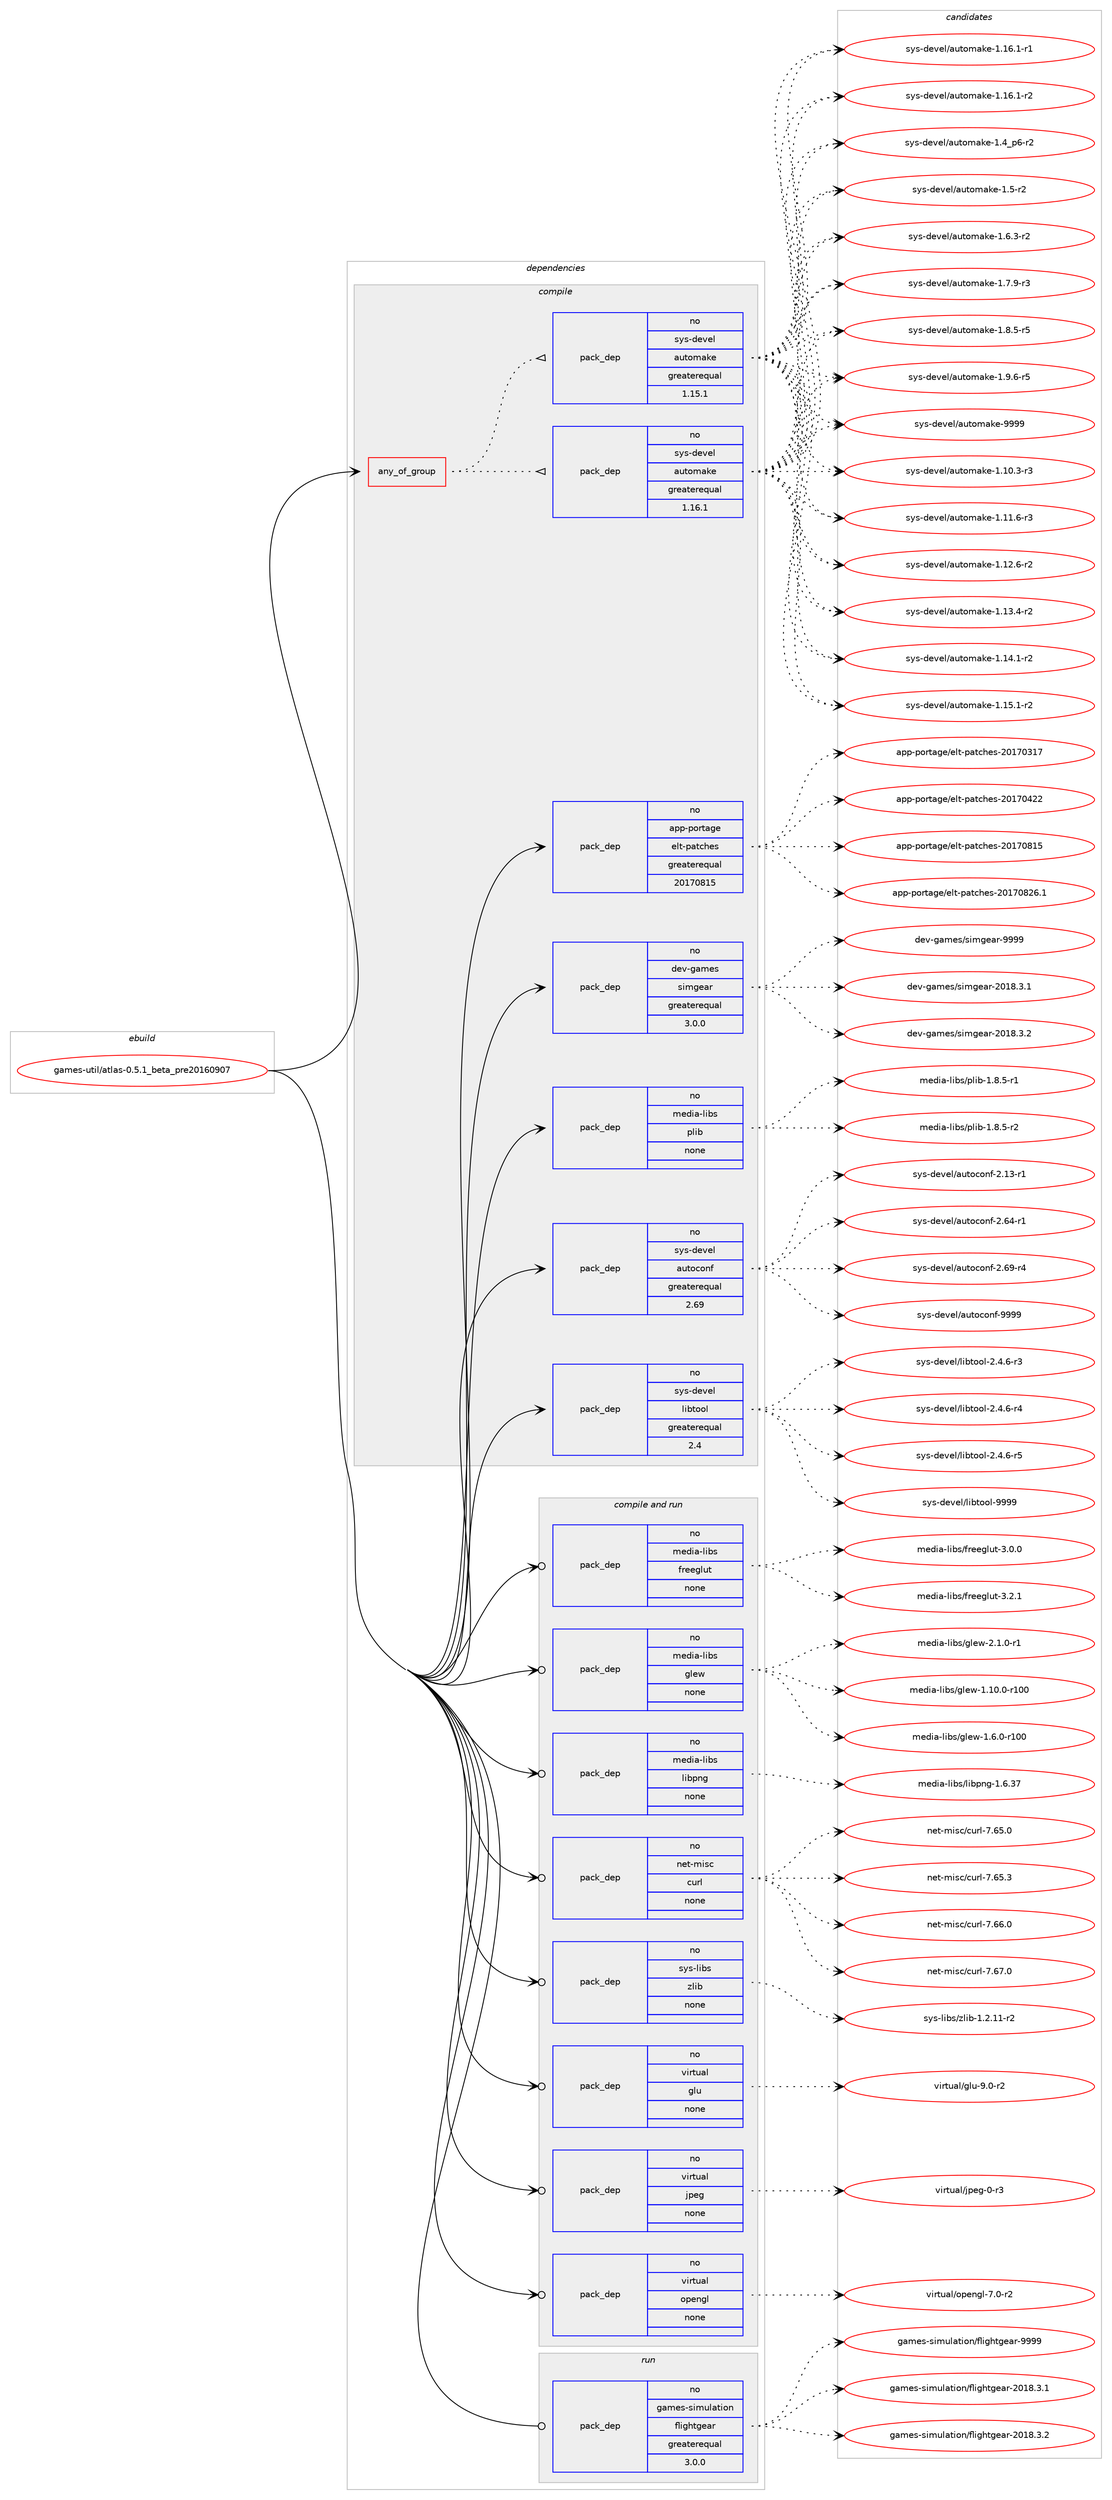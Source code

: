 digraph prolog {

# *************
# Graph options
# *************

newrank=true;
concentrate=true;
compound=true;
graph [rankdir=LR,fontname=Helvetica,fontsize=10,ranksep=1.5];#, ranksep=2.5, nodesep=0.2];
edge  [arrowhead=vee];
node  [fontname=Helvetica,fontsize=10];

# **********
# The ebuild
# **********

subgraph cluster_leftcol {
color=gray;
rank=same;
label=<<i>ebuild</i>>;
id [label="games-util/atlas-0.5.1_beta_pre20160907", color=red, width=4, href="../games-util/atlas-0.5.1_beta_pre20160907.svg"];
}

# ****************
# The dependencies
# ****************

subgraph cluster_midcol {
color=gray;
label=<<i>dependencies</i>>;
subgraph cluster_compile {
fillcolor="#eeeeee";
style=filled;
label=<<i>compile</i>>;
subgraph any12148 {
dependency744293 [label=<<TABLE BORDER="0" CELLBORDER="1" CELLSPACING="0" CELLPADDING="4"><TR><TD CELLPADDING="10">any_of_group</TD></TR></TABLE>>, shape=none, color=red];subgraph pack546394 {
dependency744294 [label=<<TABLE BORDER="0" CELLBORDER="1" CELLSPACING="0" CELLPADDING="4" WIDTH="220"><TR><TD ROWSPAN="6" CELLPADDING="30">pack_dep</TD></TR><TR><TD WIDTH="110">no</TD></TR><TR><TD>sys-devel</TD></TR><TR><TD>automake</TD></TR><TR><TD>greaterequal</TD></TR><TR><TD>1.16.1</TD></TR></TABLE>>, shape=none, color=blue];
}
dependency744293:e -> dependency744294:w [weight=20,style="dotted",arrowhead="oinv"];
subgraph pack546395 {
dependency744295 [label=<<TABLE BORDER="0" CELLBORDER="1" CELLSPACING="0" CELLPADDING="4" WIDTH="220"><TR><TD ROWSPAN="6" CELLPADDING="30">pack_dep</TD></TR><TR><TD WIDTH="110">no</TD></TR><TR><TD>sys-devel</TD></TR><TR><TD>automake</TD></TR><TR><TD>greaterequal</TD></TR><TR><TD>1.15.1</TD></TR></TABLE>>, shape=none, color=blue];
}
dependency744293:e -> dependency744295:w [weight=20,style="dotted",arrowhead="oinv"];
}
id:e -> dependency744293:w [weight=20,style="solid",arrowhead="vee"];
subgraph pack546396 {
dependency744296 [label=<<TABLE BORDER="0" CELLBORDER="1" CELLSPACING="0" CELLPADDING="4" WIDTH="220"><TR><TD ROWSPAN="6" CELLPADDING="30">pack_dep</TD></TR><TR><TD WIDTH="110">no</TD></TR><TR><TD>app-portage</TD></TR><TR><TD>elt-patches</TD></TR><TR><TD>greaterequal</TD></TR><TR><TD>20170815</TD></TR></TABLE>>, shape=none, color=blue];
}
id:e -> dependency744296:w [weight=20,style="solid",arrowhead="vee"];
subgraph pack546397 {
dependency744297 [label=<<TABLE BORDER="0" CELLBORDER="1" CELLSPACING="0" CELLPADDING="4" WIDTH="220"><TR><TD ROWSPAN="6" CELLPADDING="30">pack_dep</TD></TR><TR><TD WIDTH="110">no</TD></TR><TR><TD>dev-games</TD></TR><TR><TD>simgear</TD></TR><TR><TD>greaterequal</TD></TR><TR><TD>3.0.0</TD></TR></TABLE>>, shape=none, color=blue];
}
id:e -> dependency744297:w [weight=20,style="solid",arrowhead="vee"];
subgraph pack546398 {
dependency744298 [label=<<TABLE BORDER="0" CELLBORDER="1" CELLSPACING="0" CELLPADDING="4" WIDTH="220"><TR><TD ROWSPAN="6" CELLPADDING="30">pack_dep</TD></TR><TR><TD WIDTH="110">no</TD></TR><TR><TD>media-libs</TD></TR><TR><TD>plib</TD></TR><TR><TD>none</TD></TR><TR><TD></TD></TR></TABLE>>, shape=none, color=blue];
}
id:e -> dependency744298:w [weight=20,style="solid",arrowhead="vee"];
subgraph pack546399 {
dependency744299 [label=<<TABLE BORDER="0" CELLBORDER="1" CELLSPACING="0" CELLPADDING="4" WIDTH="220"><TR><TD ROWSPAN="6" CELLPADDING="30">pack_dep</TD></TR><TR><TD WIDTH="110">no</TD></TR><TR><TD>sys-devel</TD></TR><TR><TD>autoconf</TD></TR><TR><TD>greaterequal</TD></TR><TR><TD>2.69</TD></TR></TABLE>>, shape=none, color=blue];
}
id:e -> dependency744299:w [weight=20,style="solid",arrowhead="vee"];
subgraph pack546400 {
dependency744300 [label=<<TABLE BORDER="0" CELLBORDER="1" CELLSPACING="0" CELLPADDING="4" WIDTH="220"><TR><TD ROWSPAN="6" CELLPADDING="30">pack_dep</TD></TR><TR><TD WIDTH="110">no</TD></TR><TR><TD>sys-devel</TD></TR><TR><TD>libtool</TD></TR><TR><TD>greaterequal</TD></TR><TR><TD>2.4</TD></TR></TABLE>>, shape=none, color=blue];
}
id:e -> dependency744300:w [weight=20,style="solid",arrowhead="vee"];
}
subgraph cluster_compileandrun {
fillcolor="#eeeeee";
style=filled;
label=<<i>compile and run</i>>;
subgraph pack546401 {
dependency744301 [label=<<TABLE BORDER="0" CELLBORDER="1" CELLSPACING="0" CELLPADDING="4" WIDTH="220"><TR><TD ROWSPAN="6" CELLPADDING="30">pack_dep</TD></TR><TR><TD WIDTH="110">no</TD></TR><TR><TD>media-libs</TD></TR><TR><TD>freeglut</TD></TR><TR><TD>none</TD></TR><TR><TD></TD></TR></TABLE>>, shape=none, color=blue];
}
id:e -> dependency744301:w [weight=20,style="solid",arrowhead="odotvee"];
subgraph pack546402 {
dependency744302 [label=<<TABLE BORDER="0" CELLBORDER="1" CELLSPACING="0" CELLPADDING="4" WIDTH="220"><TR><TD ROWSPAN="6" CELLPADDING="30">pack_dep</TD></TR><TR><TD WIDTH="110">no</TD></TR><TR><TD>media-libs</TD></TR><TR><TD>glew</TD></TR><TR><TD>none</TD></TR><TR><TD></TD></TR></TABLE>>, shape=none, color=blue];
}
id:e -> dependency744302:w [weight=20,style="solid",arrowhead="odotvee"];
subgraph pack546403 {
dependency744303 [label=<<TABLE BORDER="0" CELLBORDER="1" CELLSPACING="0" CELLPADDING="4" WIDTH="220"><TR><TD ROWSPAN="6" CELLPADDING="30">pack_dep</TD></TR><TR><TD WIDTH="110">no</TD></TR><TR><TD>media-libs</TD></TR><TR><TD>libpng</TD></TR><TR><TD>none</TD></TR><TR><TD></TD></TR></TABLE>>, shape=none, color=blue];
}
id:e -> dependency744303:w [weight=20,style="solid",arrowhead="odotvee"];
subgraph pack546404 {
dependency744304 [label=<<TABLE BORDER="0" CELLBORDER="1" CELLSPACING="0" CELLPADDING="4" WIDTH="220"><TR><TD ROWSPAN="6" CELLPADDING="30">pack_dep</TD></TR><TR><TD WIDTH="110">no</TD></TR><TR><TD>net-misc</TD></TR><TR><TD>curl</TD></TR><TR><TD>none</TD></TR><TR><TD></TD></TR></TABLE>>, shape=none, color=blue];
}
id:e -> dependency744304:w [weight=20,style="solid",arrowhead="odotvee"];
subgraph pack546405 {
dependency744305 [label=<<TABLE BORDER="0" CELLBORDER="1" CELLSPACING="0" CELLPADDING="4" WIDTH="220"><TR><TD ROWSPAN="6" CELLPADDING="30">pack_dep</TD></TR><TR><TD WIDTH="110">no</TD></TR><TR><TD>sys-libs</TD></TR><TR><TD>zlib</TD></TR><TR><TD>none</TD></TR><TR><TD></TD></TR></TABLE>>, shape=none, color=blue];
}
id:e -> dependency744305:w [weight=20,style="solid",arrowhead="odotvee"];
subgraph pack546406 {
dependency744306 [label=<<TABLE BORDER="0" CELLBORDER="1" CELLSPACING="0" CELLPADDING="4" WIDTH="220"><TR><TD ROWSPAN="6" CELLPADDING="30">pack_dep</TD></TR><TR><TD WIDTH="110">no</TD></TR><TR><TD>virtual</TD></TR><TR><TD>glu</TD></TR><TR><TD>none</TD></TR><TR><TD></TD></TR></TABLE>>, shape=none, color=blue];
}
id:e -> dependency744306:w [weight=20,style="solid",arrowhead="odotvee"];
subgraph pack546407 {
dependency744307 [label=<<TABLE BORDER="0" CELLBORDER="1" CELLSPACING="0" CELLPADDING="4" WIDTH="220"><TR><TD ROWSPAN="6" CELLPADDING="30">pack_dep</TD></TR><TR><TD WIDTH="110">no</TD></TR><TR><TD>virtual</TD></TR><TR><TD>jpeg</TD></TR><TR><TD>none</TD></TR><TR><TD></TD></TR></TABLE>>, shape=none, color=blue];
}
id:e -> dependency744307:w [weight=20,style="solid",arrowhead="odotvee"];
subgraph pack546408 {
dependency744308 [label=<<TABLE BORDER="0" CELLBORDER="1" CELLSPACING="0" CELLPADDING="4" WIDTH="220"><TR><TD ROWSPAN="6" CELLPADDING="30">pack_dep</TD></TR><TR><TD WIDTH="110">no</TD></TR><TR><TD>virtual</TD></TR><TR><TD>opengl</TD></TR><TR><TD>none</TD></TR><TR><TD></TD></TR></TABLE>>, shape=none, color=blue];
}
id:e -> dependency744308:w [weight=20,style="solid",arrowhead="odotvee"];
}
subgraph cluster_run {
fillcolor="#eeeeee";
style=filled;
label=<<i>run</i>>;
subgraph pack546409 {
dependency744309 [label=<<TABLE BORDER="0" CELLBORDER="1" CELLSPACING="0" CELLPADDING="4" WIDTH="220"><TR><TD ROWSPAN="6" CELLPADDING="30">pack_dep</TD></TR><TR><TD WIDTH="110">no</TD></TR><TR><TD>games-simulation</TD></TR><TR><TD>flightgear</TD></TR><TR><TD>greaterequal</TD></TR><TR><TD>3.0.0</TD></TR></TABLE>>, shape=none, color=blue];
}
id:e -> dependency744309:w [weight=20,style="solid",arrowhead="odot"];
}
}

# **************
# The candidates
# **************

subgraph cluster_choices {
rank=same;
color=gray;
label=<<i>candidates</i>>;

subgraph choice546394 {
color=black;
nodesep=1;
choice11512111545100101118101108479711711611110997107101454946494846514511451 [label="sys-devel/automake-1.10.3-r3", color=red, width=4,href="../sys-devel/automake-1.10.3-r3.svg"];
choice11512111545100101118101108479711711611110997107101454946494946544511451 [label="sys-devel/automake-1.11.6-r3", color=red, width=4,href="../sys-devel/automake-1.11.6-r3.svg"];
choice11512111545100101118101108479711711611110997107101454946495046544511450 [label="sys-devel/automake-1.12.6-r2", color=red, width=4,href="../sys-devel/automake-1.12.6-r2.svg"];
choice11512111545100101118101108479711711611110997107101454946495146524511450 [label="sys-devel/automake-1.13.4-r2", color=red, width=4,href="../sys-devel/automake-1.13.4-r2.svg"];
choice11512111545100101118101108479711711611110997107101454946495246494511450 [label="sys-devel/automake-1.14.1-r2", color=red, width=4,href="../sys-devel/automake-1.14.1-r2.svg"];
choice11512111545100101118101108479711711611110997107101454946495346494511450 [label="sys-devel/automake-1.15.1-r2", color=red, width=4,href="../sys-devel/automake-1.15.1-r2.svg"];
choice11512111545100101118101108479711711611110997107101454946495446494511449 [label="sys-devel/automake-1.16.1-r1", color=red, width=4,href="../sys-devel/automake-1.16.1-r1.svg"];
choice11512111545100101118101108479711711611110997107101454946495446494511450 [label="sys-devel/automake-1.16.1-r2", color=red, width=4,href="../sys-devel/automake-1.16.1-r2.svg"];
choice115121115451001011181011084797117116111109971071014549465295112544511450 [label="sys-devel/automake-1.4_p6-r2", color=red, width=4,href="../sys-devel/automake-1.4_p6-r2.svg"];
choice11512111545100101118101108479711711611110997107101454946534511450 [label="sys-devel/automake-1.5-r2", color=red, width=4,href="../sys-devel/automake-1.5-r2.svg"];
choice115121115451001011181011084797117116111109971071014549465446514511450 [label="sys-devel/automake-1.6.3-r2", color=red, width=4,href="../sys-devel/automake-1.6.3-r2.svg"];
choice115121115451001011181011084797117116111109971071014549465546574511451 [label="sys-devel/automake-1.7.9-r3", color=red, width=4,href="../sys-devel/automake-1.7.9-r3.svg"];
choice115121115451001011181011084797117116111109971071014549465646534511453 [label="sys-devel/automake-1.8.5-r5", color=red, width=4,href="../sys-devel/automake-1.8.5-r5.svg"];
choice115121115451001011181011084797117116111109971071014549465746544511453 [label="sys-devel/automake-1.9.6-r5", color=red, width=4,href="../sys-devel/automake-1.9.6-r5.svg"];
choice115121115451001011181011084797117116111109971071014557575757 [label="sys-devel/automake-9999", color=red, width=4,href="../sys-devel/automake-9999.svg"];
dependency744294:e -> choice11512111545100101118101108479711711611110997107101454946494846514511451:w [style=dotted,weight="100"];
dependency744294:e -> choice11512111545100101118101108479711711611110997107101454946494946544511451:w [style=dotted,weight="100"];
dependency744294:e -> choice11512111545100101118101108479711711611110997107101454946495046544511450:w [style=dotted,weight="100"];
dependency744294:e -> choice11512111545100101118101108479711711611110997107101454946495146524511450:w [style=dotted,weight="100"];
dependency744294:e -> choice11512111545100101118101108479711711611110997107101454946495246494511450:w [style=dotted,weight="100"];
dependency744294:e -> choice11512111545100101118101108479711711611110997107101454946495346494511450:w [style=dotted,weight="100"];
dependency744294:e -> choice11512111545100101118101108479711711611110997107101454946495446494511449:w [style=dotted,weight="100"];
dependency744294:e -> choice11512111545100101118101108479711711611110997107101454946495446494511450:w [style=dotted,weight="100"];
dependency744294:e -> choice115121115451001011181011084797117116111109971071014549465295112544511450:w [style=dotted,weight="100"];
dependency744294:e -> choice11512111545100101118101108479711711611110997107101454946534511450:w [style=dotted,weight="100"];
dependency744294:e -> choice115121115451001011181011084797117116111109971071014549465446514511450:w [style=dotted,weight="100"];
dependency744294:e -> choice115121115451001011181011084797117116111109971071014549465546574511451:w [style=dotted,weight="100"];
dependency744294:e -> choice115121115451001011181011084797117116111109971071014549465646534511453:w [style=dotted,weight="100"];
dependency744294:e -> choice115121115451001011181011084797117116111109971071014549465746544511453:w [style=dotted,weight="100"];
dependency744294:e -> choice115121115451001011181011084797117116111109971071014557575757:w [style=dotted,weight="100"];
}
subgraph choice546395 {
color=black;
nodesep=1;
choice11512111545100101118101108479711711611110997107101454946494846514511451 [label="sys-devel/automake-1.10.3-r3", color=red, width=4,href="../sys-devel/automake-1.10.3-r3.svg"];
choice11512111545100101118101108479711711611110997107101454946494946544511451 [label="sys-devel/automake-1.11.6-r3", color=red, width=4,href="../sys-devel/automake-1.11.6-r3.svg"];
choice11512111545100101118101108479711711611110997107101454946495046544511450 [label="sys-devel/automake-1.12.6-r2", color=red, width=4,href="../sys-devel/automake-1.12.6-r2.svg"];
choice11512111545100101118101108479711711611110997107101454946495146524511450 [label="sys-devel/automake-1.13.4-r2", color=red, width=4,href="../sys-devel/automake-1.13.4-r2.svg"];
choice11512111545100101118101108479711711611110997107101454946495246494511450 [label="sys-devel/automake-1.14.1-r2", color=red, width=4,href="../sys-devel/automake-1.14.1-r2.svg"];
choice11512111545100101118101108479711711611110997107101454946495346494511450 [label="sys-devel/automake-1.15.1-r2", color=red, width=4,href="../sys-devel/automake-1.15.1-r2.svg"];
choice11512111545100101118101108479711711611110997107101454946495446494511449 [label="sys-devel/automake-1.16.1-r1", color=red, width=4,href="../sys-devel/automake-1.16.1-r1.svg"];
choice11512111545100101118101108479711711611110997107101454946495446494511450 [label="sys-devel/automake-1.16.1-r2", color=red, width=4,href="../sys-devel/automake-1.16.1-r2.svg"];
choice115121115451001011181011084797117116111109971071014549465295112544511450 [label="sys-devel/automake-1.4_p6-r2", color=red, width=4,href="../sys-devel/automake-1.4_p6-r2.svg"];
choice11512111545100101118101108479711711611110997107101454946534511450 [label="sys-devel/automake-1.5-r2", color=red, width=4,href="../sys-devel/automake-1.5-r2.svg"];
choice115121115451001011181011084797117116111109971071014549465446514511450 [label="sys-devel/automake-1.6.3-r2", color=red, width=4,href="../sys-devel/automake-1.6.3-r2.svg"];
choice115121115451001011181011084797117116111109971071014549465546574511451 [label="sys-devel/automake-1.7.9-r3", color=red, width=4,href="../sys-devel/automake-1.7.9-r3.svg"];
choice115121115451001011181011084797117116111109971071014549465646534511453 [label="sys-devel/automake-1.8.5-r5", color=red, width=4,href="../sys-devel/automake-1.8.5-r5.svg"];
choice115121115451001011181011084797117116111109971071014549465746544511453 [label="sys-devel/automake-1.9.6-r5", color=red, width=4,href="../sys-devel/automake-1.9.6-r5.svg"];
choice115121115451001011181011084797117116111109971071014557575757 [label="sys-devel/automake-9999", color=red, width=4,href="../sys-devel/automake-9999.svg"];
dependency744295:e -> choice11512111545100101118101108479711711611110997107101454946494846514511451:w [style=dotted,weight="100"];
dependency744295:e -> choice11512111545100101118101108479711711611110997107101454946494946544511451:w [style=dotted,weight="100"];
dependency744295:e -> choice11512111545100101118101108479711711611110997107101454946495046544511450:w [style=dotted,weight="100"];
dependency744295:e -> choice11512111545100101118101108479711711611110997107101454946495146524511450:w [style=dotted,weight="100"];
dependency744295:e -> choice11512111545100101118101108479711711611110997107101454946495246494511450:w [style=dotted,weight="100"];
dependency744295:e -> choice11512111545100101118101108479711711611110997107101454946495346494511450:w [style=dotted,weight="100"];
dependency744295:e -> choice11512111545100101118101108479711711611110997107101454946495446494511449:w [style=dotted,weight="100"];
dependency744295:e -> choice11512111545100101118101108479711711611110997107101454946495446494511450:w [style=dotted,weight="100"];
dependency744295:e -> choice115121115451001011181011084797117116111109971071014549465295112544511450:w [style=dotted,weight="100"];
dependency744295:e -> choice11512111545100101118101108479711711611110997107101454946534511450:w [style=dotted,weight="100"];
dependency744295:e -> choice115121115451001011181011084797117116111109971071014549465446514511450:w [style=dotted,weight="100"];
dependency744295:e -> choice115121115451001011181011084797117116111109971071014549465546574511451:w [style=dotted,weight="100"];
dependency744295:e -> choice115121115451001011181011084797117116111109971071014549465646534511453:w [style=dotted,weight="100"];
dependency744295:e -> choice115121115451001011181011084797117116111109971071014549465746544511453:w [style=dotted,weight="100"];
dependency744295:e -> choice115121115451001011181011084797117116111109971071014557575757:w [style=dotted,weight="100"];
}
subgraph choice546396 {
color=black;
nodesep=1;
choice97112112451121111141169710310147101108116451129711699104101115455048495548514955 [label="app-portage/elt-patches-20170317", color=red, width=4,href="../app-portage/elt-patches-20170317.svg"];
choice97112112451121111141169710310147101108116451129711699104101115455048495548525050 [label="app-portage/elt-patches-20170422", color=red, width=4,href="../app-portage/elt-patches-20170422.svg"];
choice97112112451121111141169710310147101108116451129711699104101115455048495548564953 [label="app-portage/elt-patches-20170815", color=red, width=4,href="../app-portage/elt-patches-20170815.svg"];
choice971121124511211111411697103101471011081164511297116991041011154550484955485650544649 [label="app-portage/elt-patches-20170826.1", color=red, width=4,href="../app-portage/elt-patches-20170826.1.svg"];
dependency744296:e -> choice97112112451121111141169710310147101108116451129711699104101115455048495548514955:w [style=dotted,weight="100"];
dependency744296:e -> choice97112112451121111141169710310147101108116451129711699104101115455048495548525050:w [style=dotted,weight="100"];
dependency744296:e -> choice97112112451121111141169710310147101108116451129711699104101115455048495548564953:w [style=dotted,weight="100"];
dependency744296:e -> choice971121124511211111411697103101471011081164511297116991041011154550484955485650544649:w [style=dotted,weight="100"];
}
subgraph choice546397 {
color=black;
nodesep=1;
choice10010111845103971091011154711510510910310197114455048495646514649 [label="dev-games/simgear-2018.3.1", color=red, width=4,href="../dev-games/simgear-2018.3.1.svg"];
choice10010111845103971091011154711510510910310197114455048495646514650 [label="dev-games/simgear-2018.3.2", color=red, width=4,href="../dev-games/simgear-2018.3.2.svg"];
choice100101118451039710910111547115105109103101971144557575757 [label="dev-games/simgear-9999", color=red, width=4,href="../dev-games/simgear-9999.svg"];
dependency744297:e -> choice10010111845103971091011154711510510910310197114455048495646514649:w [style=dotted,weight="100"];
dependency744297:e -> choice10010111845103971091011154711510510910310197114455048495646514650:w [style=dotted,weight="100"];
dependency744297:e -> choice100101118451039710910111547115105109103101971144557575757:w [style=dotted,weight="100"];
}
subgraph choice546398 {
color=black;
nodesep=1;
choice10910110010597451081059811547112108105984549465646534511449 [label="media-libs/plib-1.8.5-r1", color=red, width=4,href="../media-libs/plib-1.8.5-r1.svg"];
choice10910110010597451081059811547112108105984549465646534511450 [label="media-libs/plib-1.8.5-r2", color=red, width=4,href="../media-libs/plib-1.8.5-r2.svg"];
dependency744298:e -> choice10910110010597451081059811547112108105984549465646534511449:w [style=dotted,weight="100"];
dependency744298:e -> choice10910110010597451081059811547112108105984549465646534511450:w [style=dotted,weight="100"];
}
subgraph choice546399 {
color=black;
nodesep=1;
choice1151211154510010111810110847971171161119911111010245504649514511449 [label="sys-devel/autoconf-2.13-r1", color=red, width=4,href="../sys-devel/autoconf-2.13-r1.svg"];
choice1151211154510010111810110847971171161119911111010245504654524511449 [label="sys-devel/autoconf-2.64-r1", color=red, width=4,href="../sys-devel/autoconf-2.64-r1.svg"];
choice1151211154510010111810110847971171161119911111010245504654574511452 [label="sys-devel/autoconf-2.69-r4", color=red, width=4,href="../sys-devel/autoconf-2.69-r4.svg"];
choice115121115451001011181011084797117116111991111101024557575757 [label="sys-devel/autoconf-9999", color=red, width=4,href="../sys-devel/autoconf-9999.svg"];
dependency744299:e -> choice1151211154510010111810110847971171161119911111010245504649514511449:w [style=dotted,weight="100"];
dependency744299:e -> choice1151211154510010111810110847971171161119911111010245504654524511449:w [style=dotted,weight="100"];
dependency744299:e -> choice1151211154510010111810110847971171161119911111010245504654574511452:w [style=dotted,weight="100"];
dependency744299:e -> choice115121115451001011181011084797117116111991111101024557575757:w [style=dotted,weight="100"];
}
subgraph choice546400 {
color=black;
nodesep=1;
choice1151211154510010111810110847108105981161111111084550465246544511451 [label="sys-devel/libtool-2.4.6-r3", color=red, width=4,href="../sys-devel/libtool-2.4.6-r3.svg"];
choice1151211154510010111810110847108105981161111111084550465246544511452 [label="sys-devel/libtool-2.4.6-r4", color=red, width=4,href="../sys-devel/libtool-2.4.6-r4.svg"];
choice1151211154510010111810110847108105981161111111084550465246544511453 [label="sys-devel/libtool-2.4.6-r5", color=red, width=4,href="../sys-devel/libtool-2.4.6-r5.svg"];
choice1151211154510010111810110847108105981161111111084557575757 [label="sys-devel/libtool-9999", color=red, width=4,href="../sys-devel/libtool-9999.svg"];
dependency744300:e -> choice1151211154510010111810110847108105981161111111084550465246544511451:w [style=dotted,weight="100"];
dependency744300:e -> choice1151211154510010111810110847108105981161111111084550465246544511452:w [style=dotted,weight="100"];
dependency744300:e -> choice1151211154510010111810110847108105981161111111084550465246544511453:w [style=dotted,weight="100"];
dependency744300:e -> choice1151211154510010111810110847108105981161111111084557575757:w [style=dotted,weight="100"];
}
subgraph choice546401 {
color=black;
nodesep=1;
choice10910110010597451081059811547102114101101103108117116455146484648 [label="media-libs/freeglut-3.0.0", color=red, width=4,href="../media-libs/freeglut-3.0.0.svg"];
choice10910110010597451081059811547102114101101103108117116455146504649 [label="media-libs/freeglut-3.2.1", color=red, width=4,href="../media-libs/freeglut-3.2.1.svg"];
dependency744301:e -> choice10910110010597451081059811547102114101101103108117116455146484648:w [style=dotted,weight="100"];
dependency744301:e -> choice10910110010597451081059811547102114101101103108117116455146504649:w [style=dotted,weight="100"];
}
subgraph choice546402 {
color=black;
nodesep=1;
choice109101100105974510810598115471031081011194549464948464845114494848 [label="media-libs/glew-1.10.0-r100", color=red, width=4,href="../media-libs/glew-1.10.0-r100.svg"];
choice1091011001059745108105981154710310810111945494654464845114494848 [label="media-libs/glew-1.6.0-r100", color=red, width=4,href="../media-libs/glew-1.6.0-r100.svg"];
choice109101100105974510810598115471031081011194550464946484511449 [label="media-libs/glew-2.1.0-r1", color=red, width=4,href="../media-libs/glew-2.1.0-r1.svg"];
dependency744302:e -> choice109101100105974510810598115471031081011194549464948464845114494848:w [style=dotted,weight="100"];
dependency744302:e -> choice1091011001059745108105981154710310810111945494654464845114494848:w [style=dotted,weight="100"];
dependency744302:e -> choice109101100105974510810598115471031081011194550464946484511449:w [style=dotted,weight="100"];
}
subgraph choice546403 {
color=black;
nodesep=1;
choice109101100105974510810598115471081059811211010345494654465155 [label="media-libs/libpng-1.6.37", color=red, width=4,href="../media-libs/libpng-1.6.37.svg"];
dependency744303:e -> choice109101100105974510810598115471081059811211010345494654465155:w [style=dotted,weight="100"];
}
subgraph choice546404 {
color=black;
nodesep=1;
choice1101011164510910511599479911711410845554654534648 [label="net-misc/curl-7.65.0", color=red, width=4,href="../net-misc/curl-7.65.0.svg"];
choice1101011164510910511599479911711410845554654534651 [label="net-misc/curl-7.65.3", color=red, width=4,href="../net-misc/curl-7.65.3.svg"];
choice1101011164510910511599479911711410845554654544648 [label="net-misc/curl-7.66.0", color=red, width=4,href="../net-misc/curl-7.66.0.svg"];
choice1101011164510910511599479911711410845554654554648 [label="net-misc/curl-7.67.0", color=red, width=4,href="../net-misc/curl-7.67.0.svg"];
dependency744304:e -> choice1101011164510910511599479911711410845554654534648:w [style=dotted,weight="100"];
dependency744304:e -> choice1101011164510910511599479911711410845554654534651:w [style=dotted,weight="100"];
dependency744304:e -> choice1101011164510910511599479911711410845554654544648:w [style=dotted,weight="100"];
dependency744304:e -> choice1101011164510910511599479911711410845554654554648:w [style=dotted,weight="100"];
}
subgraph choice546405 {
color=black;
nodesep=1;
choice11512111545108105981154712210810598454946504649494511450 [label="sys-libs/zlib-1.2.11-r2", color=red, width=4,href="../sys-libs/zlib-1.2.11-r2.svg"];
dependency744305:e -> choice11512111545108105981154712210810598454946504649494511450:w [style=dotted,weight="100"];
}
subgraph choice546406 {
color=black;
nodesep=1;
choice1181051141161179710847103108117455746484511450 [label="virtual/glu-9.0-r2", color=red, width=4,href="../virtual/glu-9.0-r2.svg"];
dependency744306:e -> choice1181051141161179710847103108117455746484511450:w [style=dotted,weight="100"];
}
subgraph choice546407 {
color=black;
nodesep=1;
choice118105114116117971084710611210110345484511451 [label="virtual/jpeg-0-r3", color=red, width=4,href="../virtual/jpeg-0-r3.svg"];
dependency744307:e -> choice118105114116117971084710611210110345484511451:w [style=dotted,weight="100"];
}
subgraph choice546408 {
color=black;
nodesep=1;
choice1181051141161179710847111112101110103108455546484511450 [label="virtual/opengl-7.0-r2", color=red, width=4,href="../virtual/opengl-7.0-r2.svg"];
dependency744308:e -> choice1181051141161179710847111112101110103108455546484511450:w [style=dotted,weight="100"];
}
subgraph choice546409 {
color=black;
nodesep=1;
choice1039710910111545115105109117108971161051111104710210810510310411610310197114455048495646514649 [label="games-simulation/flightgear-2018.3.1", color=red, width=4,href="../games-simulation/flightgear-2018.3.1.svg"];
choice1039710910111545115105109117108971161051111104710210810510310411610310197114455048495646514650 [label="games-simulation/flightgear-2018.3.2", color=red, width=4,href="../games-simulation/flightgear-2018.3.2.svg"];
choice10397109101115451151051091171089711610511111047102108105103104116103101971144557575757 [label="games-simulation/flightgear-9999", color=red, width=4,href="../games-simulation/flightgear-9999.svg"];
dependency744309:e -> choice1039710910111545115105109117108971161051111104710210810510310411610310197114455048495646514649:w [style=dotted,weight="100"];
dependency744309:e -> choice1039710910111545115105109117108971161051111104710210810510310411610310197114455048495646514650:w [style=dotted,weight="100"];
dependency744309:e -> choice10397109101115451151051091171089711610511111047102108105103104116103101971144557575757:w [style=dotted,weight="100"];
}
}

}
